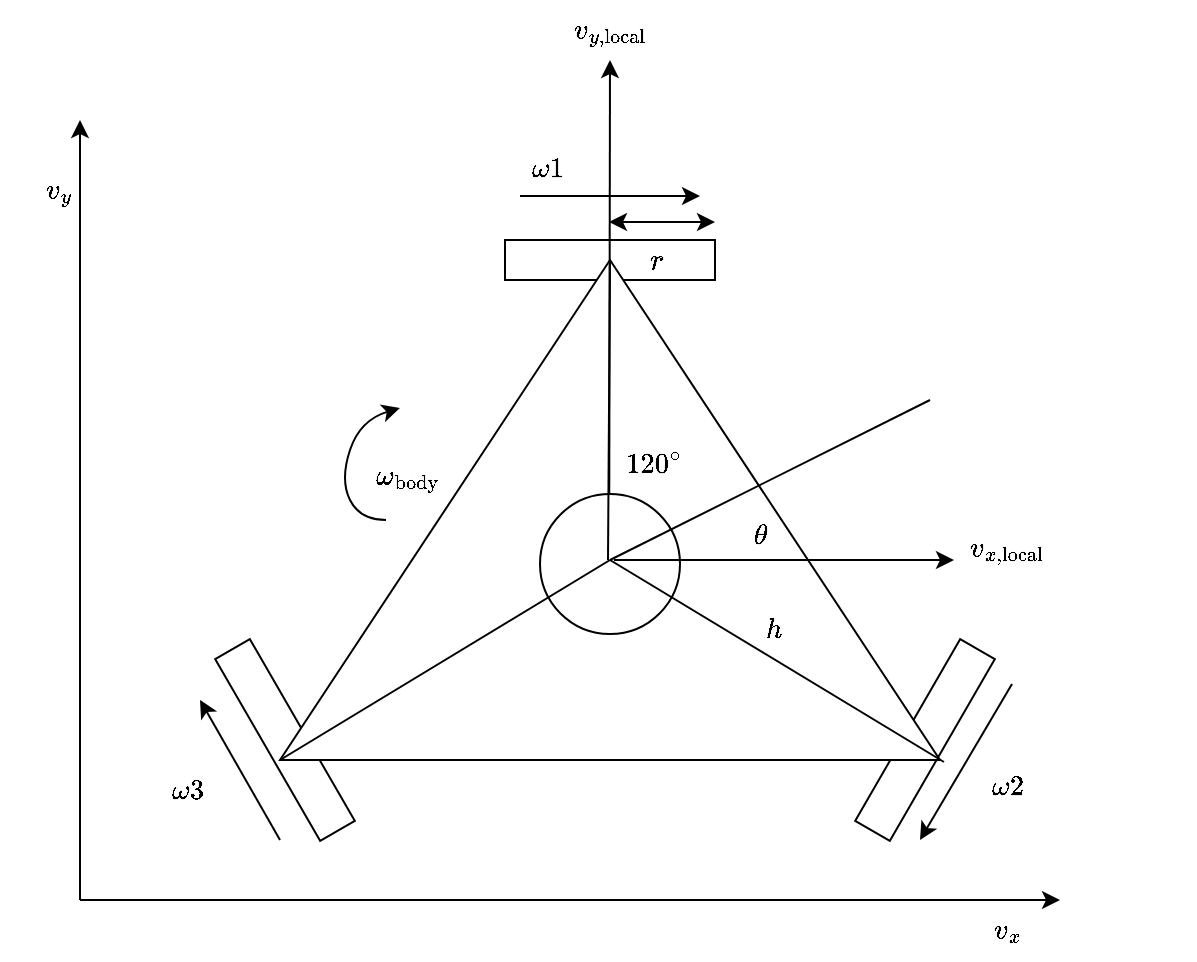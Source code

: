 <mxfile version="24.4.3" type="device">
  <diagram name="Page-1" id="b33cb84f-bf7a-9ccf-f142-242d16432e5d">
    <mxGraphModel dx="1023" dy="650" grid="1" gridSize="10" guides="1" tooltips="1" connect="1" arrows="1" fold="1" page="1" pageScale="1.5" pageWidth="1169" pageHeight="826" background="none" math="1" shadow="0">
      <root>
        <mxCell id="0" style=";html=1;" />
        <mxCell id="1" style=";html=1;" parent="0" />
        <mxCell id="IAq9Obv5xeo2uK8MsztY-9" value="" style="rounded=0;whiteSpace=wrap;html=1;rotation=0;" parent="1" vertex="1">
          <mxGeometry x="742.5" y="480" width="105" height="20" as="geometry" />
        </mxCell>
        <mxCell id="IAq9Obv5xeo2uK8MsztY-8" value="" style="rounded=0;whiteSpace=wrap;html=1;rotation=-60;" parent="1" vertex="1">
          <mxGeometry x="900" y="720" width="105" height="20" as="geometry" />
        </mxCell>
        <mxCell id="IAq9Obv5xeo2uK8MsztY-7" value="" style="rounded=0;whiteSpace=wrap;html=1;rotation=-120;" parent="1" vertex="1">
          <mxGeometry x="580" y="720" width="105" height="20" as="geometry" />
        </mxCell>
        <mxCell id="IAq9Obv5xeo2uK8MsztY-1" value="" style="triangle;whiteSpace=wrap;html=1;rotation=-90;" parent="1" vertex="1">
          <mxGeometry x="670" y="450" width="250" height="330" as="geometry" />
        </mxCell>
        <mxCell id="IAq9Obv5xeo2uK8MsztY-10" value="" style="endArrow=classic;html=1;rounded=0;exitX=0.75;exitY=1;exitDx=0;exitDy=0;" parent="1" edge="1">
          <mxGeometry width="50" height="50" relative="1" as="geometry">
            <mxPoint x="794.57" y="644" as="sourcePoint" />
            <mxPoint x="795" y="390" as="targetPoint" />
          </mxGeometry>
        </mxCell>
        <mxCell id="IAq9Obv5xeo2uK8MsztY-12" value="$$v_{x, \text{local}}$$" style="text;html=1;align=center;verticalAlign=middle;whiteSpace=wrap;rounded=0;" parent="1" vertex="1">
          <mxGeometry x="963.75" y="619" width="60" height="30" as="geometry" />
        </mxCell>
        <mxCell id="IAq9Obv5xeo2uK8MsztY-16" value="" style="endArrow=classic;html=1;rounded=0;" parent="1" edge="1">
          <mxGeometry width="50" height="50" relative="1" as="geometry">
            <mxPoint x="750" y="458" as="sourcePoint" />
            <mxPoint x="840" y="458" as="targetPoint" />
          </mxGeometry>
        </mxCell>
        <mxCell id="IAq9Obv5xeo2uK8MsztY-20" value="" style="endArrow=classic;html=1;rounded=0;" parent="1" edge="1">
          <mxGeometry width="50" height="50" relative="1" as="geometry">
            <mxPoint x="996" y="702" as="sourcePoint" />
            <mxPoint x="950" y="780" as="targetPoint" />
          </mxGeometry>
        </mxCell>
        <mxCell id="IAq9Obv5xeo2uK8MsztY-21" value="" style="endArrow=classic;html=1;rounded=0;" parent="1" edge="1">
          <mxGeometry width="50" height="50" relative="1" as="geometry">
            <mxPoint x="630" y="780" as="sourcePoint" />
            <mxPoint x="590" y="710" as="targetPoint" />
          </mxGeometry>
        </mxCell>
        <mxCell id="IAq9Obv5xeo2uK8MsztY-31" value="" style="ellipse;whiteSpace=wrap;html=1;aspect=fixed;" parent="1" vertex="1">
          <mxGeometry x="760" y="607" width="70" height="70" as="geometry" />
        </mxCell>
        <mxCell id="IAq9Obv5xeo2uK8MsztY-27" value="" style="endArrow=none;html=1;rounded=0;entryX=-0.004;entryY=1.006;entryDx=0;entryDy=0;entryPerimeter=0;" parent="1" target="IAq9Obv5xeo2uK8MsztY-1" edge="1">
          <mxGeometry width="50" height="50" relative="1" as="geometry">
            <mxPoint x="795" y="640" as="sourcePoint" />
            <mxPoint x="804" y="509" as="targetPoint" />
          </mxGeometry>
        </mxCell>
        <mxCell id="IAq9Obv5xeo2uK8MsztY-26" value="" style="endArrow=none;html=1;rounded=0;entryX=1;entryY=0.5;entryDx=0;entryDy=0;" parent="1" target="IAq9Obv5xeo2uK8MsztY-1" edge="1">
          <mxGeometry width="50" height="50" relative="1" as="geometry">
            <mxPoint x="794" y="640" as="sourcePoint" />
            <mxPoint x="795" y="530" as="targetPoint" />
          </mxGeometry>
        </mxCell>
        <mxCell id="IAq9Obv5xeo2uK8MsztY-32" value="$$120^\circ$$" style="text;html=1;align=center;verticalAlign=middle;whiteSpace=wrap;rounded=0;" parent="1" vertex="1">
          <mxGeometry x="787" y="577" width="60" height="30" as="geometry" />
        </mxCell>
        <mxCell id="IAq9Obv5xeo2uK8MsztY-33" value="" style="endArrow=none;html=1;rounded=0;" parent="1" edge="1">
          <mxGeometry width="50" height="50" relative="1" as="geometry">
            <mxPoint x="795" y="640" as="sourcePoint" />
            <mxPoint x="630" y="740" as="targetPoint" />
          </mxGeometry>
        </mxCell>
        <mxCell id="IAq9Obv5xeo2uK8MsztY-34" value="$$h$$" style="text;html=1;align=center;verticalAlign=middle;whiteSpace=wrap;rounded=0;" parent="1" vertex="1">
          <mxGeometry x="847" y="660" width="60" height="30" as="geometry" />
        </mxCell>
        <mxCell id="IAq9Obv5xeo2uK8MsztY-35" value="$$r$$" style="text;html=1;align=center;verticalAlign=middle;whiteSpace=wrap;rounded=0;fontSize=13;" parent="1" vertex="1">
          <mxGeometry x="787.5" y="475" width="60" height="30" as="geometry" />
        </mxCell>
        <mxCell id="IAq9Obv5xeo2uK8MsztY-36" value="$$\theta$$" style="text;html=1;align=center;verticalAlign=middle;whiteSpace=wrap;rounded=0;" parent="1" vertex="1">
          <mxGeometry x="840" y="613" width="60" height="30" as="geometry" />
        </mxCell>
        <mxCell id="YZ9mAuYKqssL_TZZkxHU-1" value="" style="endArrow=classic;startArrow=classic;html=1;rounded=0;exitX=0.25;exitY=0;exitDx=0;exitDy=0;entryX=1;entryY=0;entryDx=0;entryDy=0;" edge="1" parent="1">
          <mxGeometry width="50" height="50" relative="1" as="geometry">
            <mxPoint x="794.5" y="471" as="sourcePoint" />
            <mxPoint x="847.5" y="471" as="targetPoint" />
          </mxGeometry>
        </mxCell>
        <mxCell id="YZ9mAuYKqssL_TZZkxHU-3" value="" style="curved=1;endArrow=classic;html=1;rounded=0;exitX=0;exitY=1;exitDx=0;exitDy=0;exitPerimeter=0;" edge="1" parent="1">
          <mxGeometry width="50" height="50" relative="1" as="geometry">
            <mxPoint x="683.0" y="620" as="sourcePoint" />
            <mxPoint x="690" y="564" as="targetPoint" />
            <Array as="points">
              <mxPoint x="670" y="620" />
              <mxPoint x="660" y="600" />
              <mxPoint x="670" y="570" />
            </Array>
          </mxGeometry>
        </mxCell>
        <mxCell id="YZ9mAuYKqssL_TZZkxHU-9" value="&lt;div&gt;$$\omega2$$&lt;/div&gt;" style="text;html=1;align=center;verticalAlign=middle;whiteSpace=wrap;rounded=0;" vertex="1" parent="1">
          <mxGeometry x="900" y="738" width="187.5" height="30" as="geometry" />
        </mxCell>
        <mxCell id="YZ9mAuYKqssL_TZZkxHU-10" value="&lt;div&gt;$$\omega3$$&lt;/div&gt;" style="text;html=1;align=center;verticalAlign=middle;whiteSpace=wrap;rounded=0;" vertex="1" parent="1">
          <mxGeometry x="490" y="740" width="187.5" height="30" as="geometry" />
        </mxCell>
        <mxCell id="YZ9mAuYKqssL_TZZkxHU-12" value="$$\omega_{\text{body}}$$" style="text;html=1;align=center;verticalAlign=middle;whiteSpace=wrap;rounded=0;" vertex="1" parent="1">
          <mxGeometry x="664.25" y="583" width="60" height="30" as="geometry" />
        </mxCell>
        <mxCell id="YZ9mAuYKqssL_TZZkxHU-13" value="" style="endArrow=classic;html=1;rounded=0;" edge="1" parent="1">
          <mxGeometry width="50" height="50" relative="1" as="geometry">
            <mxPoint x="530" y="810" as="sourcePoint" />
            <mxPoint x="530" y="420" as="targetPoint" />
          </mxGeometry>
        </mxCell>
        <mxCell id="YZ9mAuYKqssL_TZZkxHU-14" value="" style="endArrow=classic;html=1;rounded=0;" edge="1" parent="1">
          <mxGeometry width="50" height="50" relative="1" as="geometry">
            <mxPoint x="530" y="810" as="sourcePoint" />
            <mxPoint x="1020" y="810" as="targetPoint" />
          </mxGeometry>
        </mxCell>
        <mxCell id="YZ9mAuYKqssL_TZZkxHU-15" value="$$v_x$$" style="text;html=1;align=center;verticalAlign=middle;whiteSpace=wrap;rounded=0;" vertex="1" parent="1">
          <mxGeometry x="963.75" y="810" width="60" height="30" as="geometry" />
        </mxCell>
        <mxCell id="YZ9mAuYKqssL_TZZkxHU-17" value="$$v_y$$" style="text;html=1;align=center;verticalAlign=middle;whiteSpace=wrap;rounded=0;" vertex="1" parent="1">
          <mxGeometry x="490" y="440" width="60" height="30" as="geometry" />
        </mxCell>
        <mxCell id="YZ9mAuYKqssL_TZZkxHU-21" value="$$v_{y,\text{local}}$$" style="text;html=1;align=center;verticalAlign=middle;whiteSpace=wrap;rounded=0;" vertex="1" parent="1">
          <mxGeometry x="765" y="360" width="60" height="30" as="geometry" />
        </mxCell>
        <mxCell id="YZ9mAuYKqssL_TZZkxHU-22" value="" style="endArrow=none;html=1;rounded=0;" edge="1" parent="1">
          <mxGeometry width="50" height="50" relative="1" as="geometry">
            <mxPoint x="955" y="560" as="sourcePoint" />
            <mxPoint x="795" y="640" as="targetPoint" />
          </mxGeometry>
        </mxCell>
        <mxCell id="IAq9Obv5xeo2uK8MsztY-11" value="" style="endArrow=classic;html=1;rounded=0;" parent="1" edge="1">
          <mxGeometry width="50" height="50" relative="1" as="geometry">
            <mxPoint x="797" y="640" as="sourcePoint" />
            <mxPoint x="967" y="640" as="targetPoint" />
          </mxGeometry>
        </mxCell>
        <mxCell id="IAq9Obv5xeo2uK8MsztY-17" value="&lt;div&gt;$$\omega1$$&lt;/div&gt;" style="text;html=1;align=center;verticalAlign=middle;whiteSpace=wrap;rounded=0;" parent="1" vertex="1">
          <mxGeometry x="670" y="429" width="187.5" height="30" as="geometry" />
        </mxCell>
      </root>
    </mxGraphModel>
  </diagram>
</mxfile>
